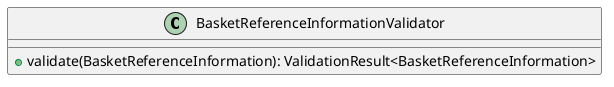 @startuml

    class BasketReferenceInformationValidator [[BasketReferenceInformationValidator.html]] {
        +validate(BasketReferenceInformation): ValidationResult<BasketReferenceInformation>
    }

@enduml
